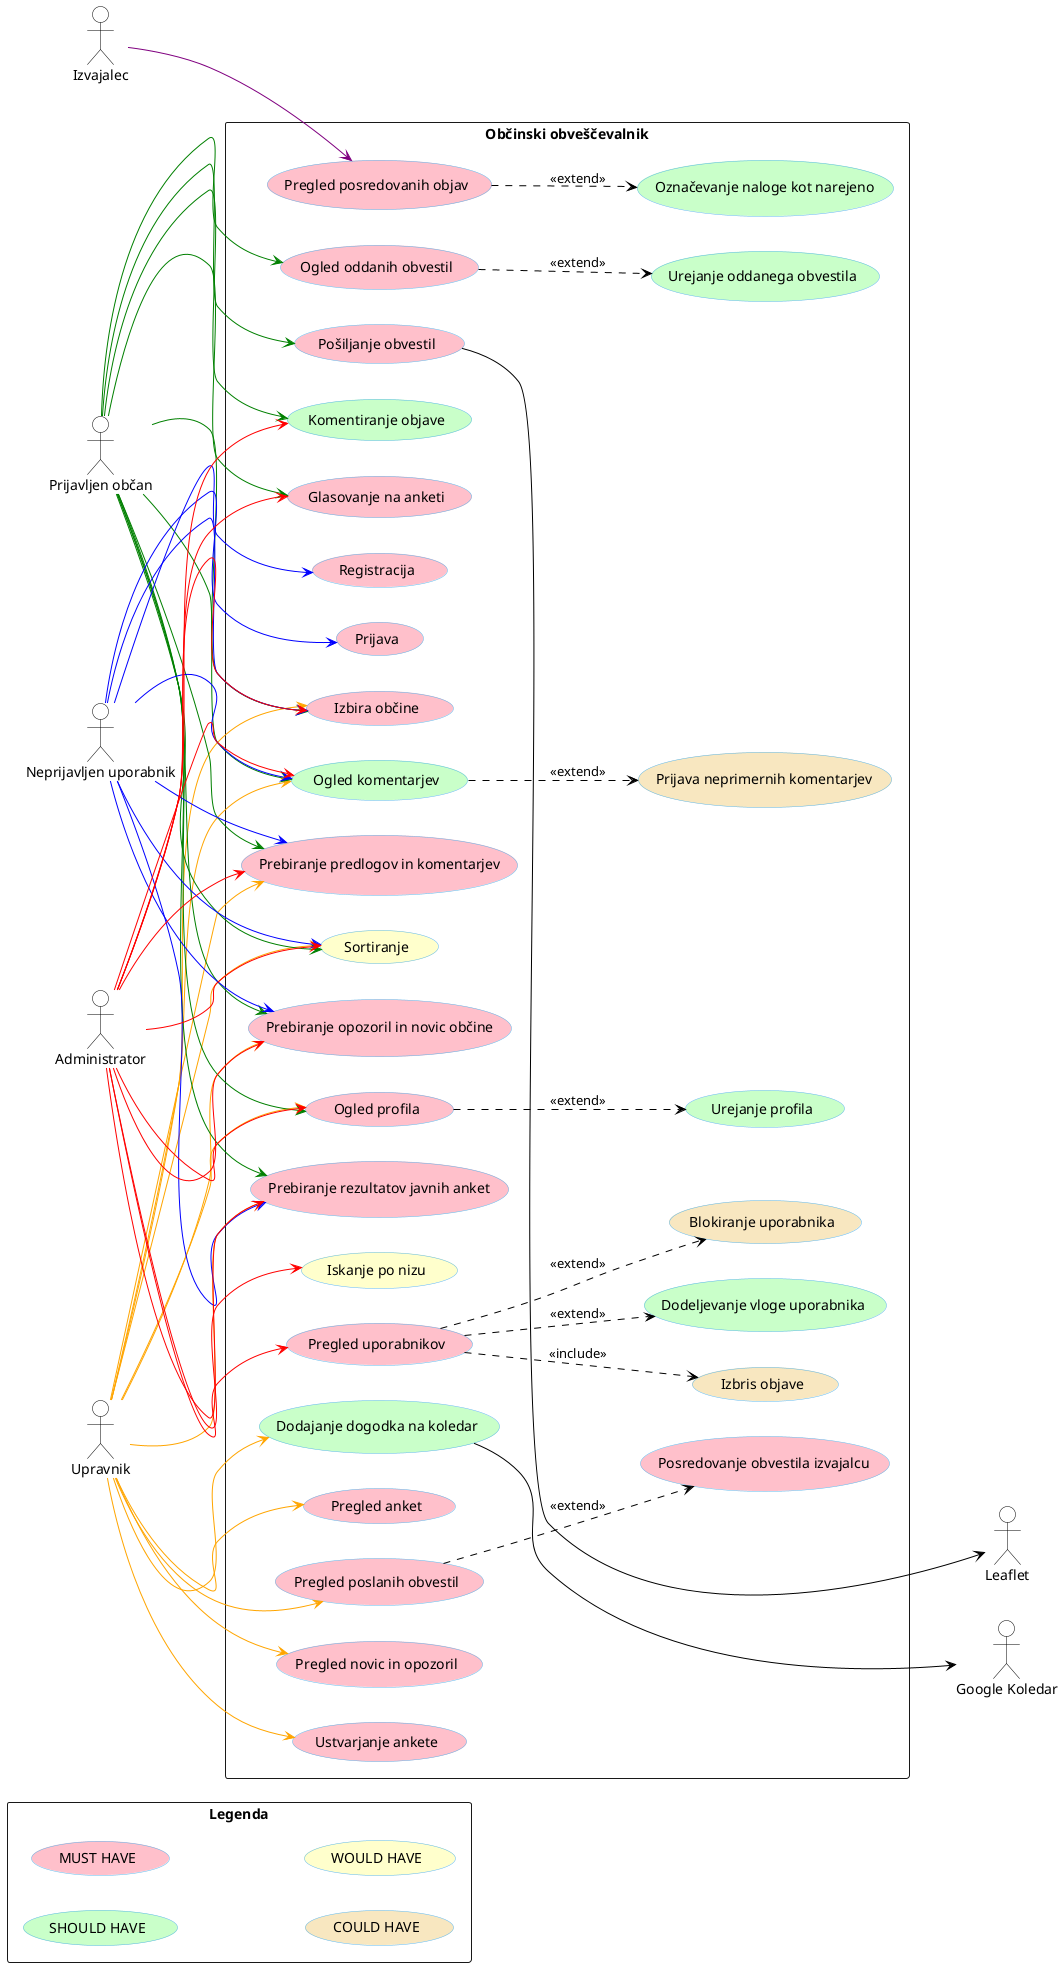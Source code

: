 @startuml
skinparam backgroundcolor transparent
skinparam defaultTextAlignment center
skinparam usecase {
  backgroundColor white
  borderColor #5FB8EC
  arrowColor black
}
skinparam actorBorderColor black
skinparam actorBackgroundColor white

left to right direction

actor "Prijavljen občan" AS PO 
actor "Neprijavljen uporabnik" AS NPO
actor "Izvajalec" AS I
actor "Administrator" AS A
actor "Upravnik" AS UO
actor "Leaflet" AS ZE
actor "Google Koledar" AS KO


rectangle "Legenda" {

  usecase "SHOULD HAVE"  #Technology
  usecase "MUST HAVE" #pink
  usecase "COULD HAVE" #Strategy
  usecase "WOULD HAVE" #Business
  
}


rectangle "Občinski obveščevalnik" {

  usecase "Dodeljevanje vloge uporabnika" AS REG_NOV #Technology
  usecase "Pregled uporabnikov" AS P_UPORAB #pink
  usecase "Blokiranje uporabnika" AS BLOCK #Strategy
  usecase "Izbris objave" AS IZBRIS #Strategy
  usecase "Ogled komentarjev" AS OGL_KOM  #Technology
  usecase "Sortiranje" AS S #Business
  usecase "Iskanje po nizu" AS IPN #Business
  usecase "Prebiranje predlogov in komentarjev" AS PRE_PRED #pink
  usecase "Prebiranje opozoril in novic občine" AS PRE_OB #pink
  usecase "Prebiranje rezultatov javnih anket" AS PRE_ANKET #pink
  usecase "Komentiranje objave" AS KOM #Technology
   usecase "Urejanje profila" AS UR_PROF #Technology
   usecase "Ogled profila" AS PROFIL #pink
  usecase "Registracija" AS REG #pink
  usecase "Izbira občine" AS IZBIRA #pink
  usecase "Glasovanje na anketi" AS GLAS #pink
   usecase "Ogled profila" AS PROFIL #pink
   usecase "Pošiljanje obvestil" AS PRITOŽBE #pink
   usecase "Ogled oddanih obvestil" AS OOP #pink
  usecase "Urejanje oddanega obvestila" AS UR_PR #Technology
  usecase "Prijava neprimernih komentarjev" AS PRIJAVA_KOM #Strategy
  usecase "Prijava" AS PRI #pink
  usecase "Sortiranje" AS S #Business
  usecase "Iskanje po nizu" AS IPN #Business
 usecase "Pregled novic in opozoril" AS PDOG #pink
 usecase "Ustvarjanje ankete" AS US_ANK #pink
 usecase "Dodajanje dogodka na koledar" AS DDNK #Technology
 usecase "Pregled anket" AS P_ANK #pink
 usecase "Pregled poslanih obvestil" AS P_PRED #pink
 usecase "Posredovanje obvestila izvajalcu" AS POI #pink
 usecase "Pregled posredovanih objav" AS  P_P_O #pink
usecase "Označevanje naloge kot narejeno" AS ONKN #Technology

  I -down-> (P_P_O) #purple
  (P_P_O) ..> (ONKN) : <<extend>> 

 


 UO -down-> (PDOG) #orange
  UO -down-> (PROFIL) #orange
  UO -down-> (DDNK) #orange
  UO -down-> (US_ANK) #orange
  UO -down-> (P_ANK) #orange
  UO -down-> (P_PRED) #orange
  (DDNK) ---> KO
  (P_PRED) ..> (POI) : <<extend>>
  UO -down-> (IZBIRA) #orange
  UO -down-> (PRE_PRED) #orange
  UO -down-> (PRE_OB) #orange
  UO -down-> (PRE_ANKET) #orange
  UO -down-> (S) #orange
  UO -down-> (OGL_KOM) #orange
 


PO -down-> (IZBIRA) #green
  PO -down-> (PRE_PRED) #green
  PO -down-> (PRE_OB) #green
  PO -down-> (PRE_ANKET) #green
  PO -down-> (PROFIL) #green
  PO -down-> (OOP) #green
  (PRITOŽBE) ---> ZE
  (OOP) ..> (UR_PR) : <<extend>>
  PO -down-> (PRITOŽBE) #green
  PO -down-> (KOM) #green
  PO -down-> (GLAS) #green
  PO -down-> (OGL_KOM) #green
  (OGL_KOM) ..> (PRIJAVA_KOM) : <<extend>>
  PO -down-> (S) #green
  
   NPO -down-> (PRI) #blue
  NPO -down-> (REG) #blue
  NPO -down-> (IZBIRA) #blue
  NPO -down-> (PRE_PRED) #blue
  NPO -down-> (PRE_OB) #blue
  NPO -down-> (PRE_ANKET) #blue
  NPO -down-> (S) #blue
  NPO -down-> (OGL_KOM) #blue
  
  
  A -down-> (IZBIRA) #red
  A -down-> (P_UPORAB) #red
  (P_UPORAB) ..> (BLOCK) : <<extend>> 
  (P_UPORAB) ..> (IZBRIS) : <<include>> 
  (P_UPORAB) ..> (REG_NOV) : <<extend>> 
  A -down-> (KOM) #red
  A -down-> (GLAS) #red
  A -down-> (PRE_PRED) #red
  A -down-> (PRE_OB) #red
  A -down-> (OGL_KOM) #red
  A -down-> (IPN) #red
  A -down-> (S) #red
  A -down-> (PRE_ANKET) #red
  A -down-> (PROFIL) #red
  (PROFIL) ..> (UR_PROF) : <<extend>>
  
  
}
@enduml
